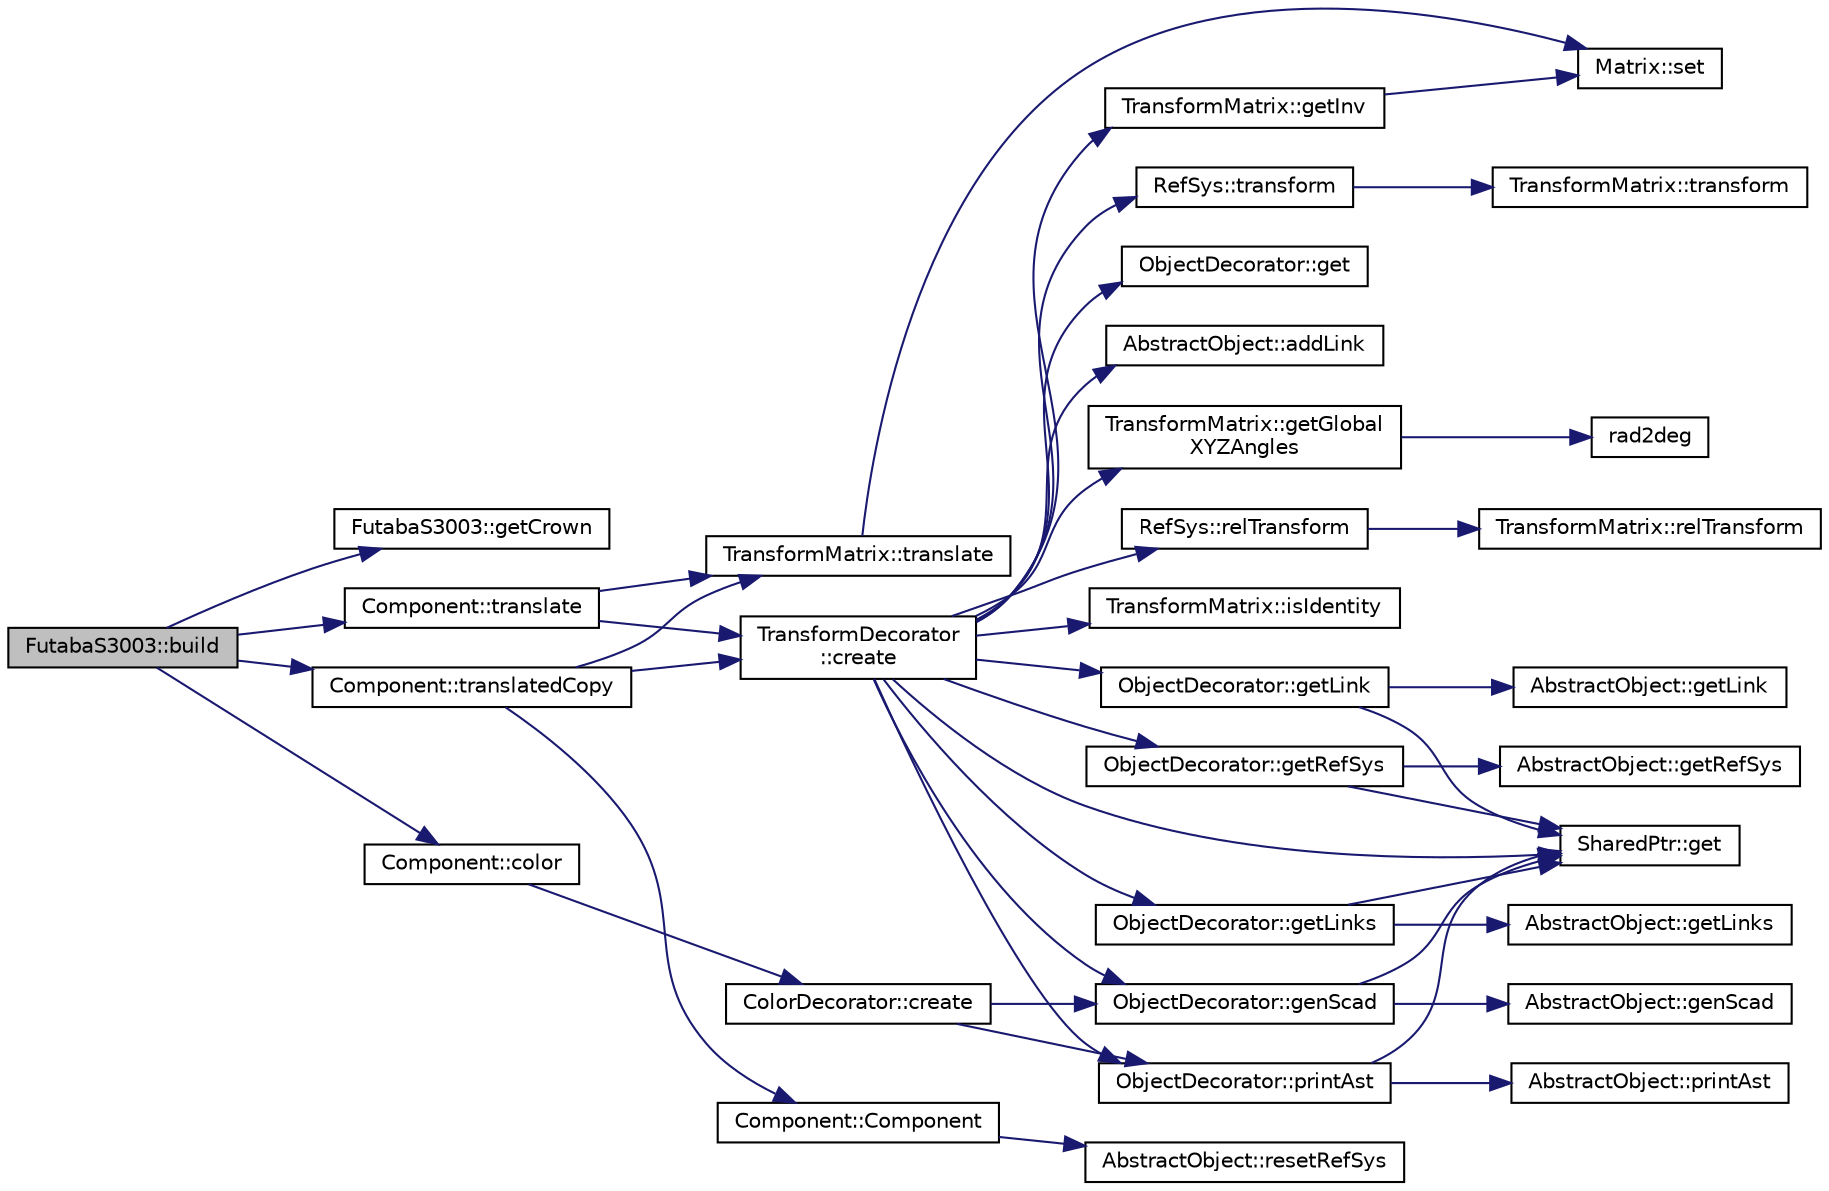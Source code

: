digraph "FutabaS3003::build"
{
  edge [fontname="Helvetica",fontsize="10",labelfontname="Helvetica",labelfontsize="10"];
  node [fontname="Helvetica",fontsize="10",shape=record];
  rankdir="LR";
  Node12 [label="FutabaS3003::build",height=0.2,width=0.4,color="black", fillcolor="grey75", style="filled", fontcolor="black"];
  Node12 -> Node13 [color="midnightblue",fontsize="10",style="solid",fontname="Helvetica"];
  Node13 [label="FutabaS3003::getCrown",height=0.2,width=0.4,color="black", fillcolor="white", style="filled",URL="$classFutabaS3003.html#abe872aedc329d45bf8956ba1c1a1cbaf",tooltip="returns a component only with the crown "];
  Node12 -> Node14 [color="midnightblue",fontsize="10",style="solid",fontname="Helvetica"];
  Node14 [label="Component::translate",height=0.2,width=0.4,color="black", fillcolor="white", style="filled",URL="$classComponent.html#a0df678527e9d0d65a749bbc5883a71af",tooltip="Translate the component. "];
  Node14 -> Node15 [color="midnightblue",fontsize="10",style="solid",fontname="Helvetica"];
  Node15 [label="TransformMatrix::translate",height=0.2,width=0.4,color="black", fillcolor="white", style="filled",URL="$classTransformMatrix.html#ae2b5dc7c41da84953f791e12e0b22964",tooltip="performs a translation "];
  Node15 -> Node16 [color="midnightblue",fontsize="10",style="solid",fontname="Helvetica"];
  Node16 [label="Matrix::set",height=0.2,width=0.4,color="black", fillcolor="white", style="filled",URL="$classMatrix.html#a820d3e49ffea766faf310729803e1df1"];
  Node14 -> Node17 [color="midnightblue",fontsize="10",style="solid",fontname="Helvetica"];
  Node17 [label="TransformDecorator\l::create",height=0.2,width=0.4,color="black", fillcolor="white", style="filled",URL="$classTransformDecorator.html#a0aa4971660b91bebb8ad53e682b00bd1",tooltip="Default factory method. "];
  Node17 -> Node18 [color="midnightblue",fontsize="10",style="solid",fontname="Helvetica"];
  Node18 [label="TransformMatrix::isIdentity",height=0.2,width=0.4,color="black", fillcolor="white", style="filled",URL="$classTransformMatrix.html#ae53e1d2436656a41d8689cd818a05f88",tooltip="checke if matrix equals identity "];
  Node17 -> Node19 [color="midnightblue",fontsize="10",style="solid",fontname="Helvetica"];
  Node19 [label="SharedPtr::get",height=0.2,width=0.4,color="black", fillcolor="white", style="filled",URL="$classSharedPtr.html#a49ccede7111c7d25c1b1752b8ede30f5",tooltip="Gets the pointer hold. "];
  Node17 -> Node20 [color="midnightblue",fontsize="10",style="solid",fontname="Helvetica"];
  Node20 [label="RefSys::relTransform",height=0.2,width=0.4,color="black", fillcolor="white", style="filled",URL="$classRefSys.html#a964c20355e817d51cc44f4370f41056f"];
  Node20 -> Node21 [color="midnightblue",fontsize="10",style="solid",fontname="Helvetica"];
  Node21 [label="TransformMatrix::relTransform",height=0.2,width=0.4,color="black", fillcolor="white", style="filled",URL="$classTransformMatrix.html#a2b8dd01bc118116b0ca134643a4b8cc9"];
  Node17 -> Node22 [color="midnightblue",fontsize="10",style="solid",fontname="Helvetica"];
  Node22 [label="TransformMatrix::getInv",height=0.2,width=0.4,color="black", fillcolor="white", style="filled",URL="$classTransformMatrix.html#a7011cfeea745ed89415a324c2a665a87"];
  Node22 -> Node16 [color="midnightblue",fontsize="10",style="solid",fontname="Helvetica"];
  Node17 -> Node23 [color="midnightblue",fontsize="10",style="solid",fontname="Helvetica"];
  Node23 [label="RefSys::transform",height=0.2,width=0.4,color="black", fillcolor="white", style="filled",URL="$classRefSys.html#a257068ba4a052c855587d334edec48ff",tooltip="Rotates the reference system This methods rotates the reference system with a rotational matrix..."];
  Node23 -> Node24 [color="midnightblue",fontsize="10",style="solid",fontname="Helvetica"];
  Node24 [label="TransformMatrix::transform",height=0.2,width=0.4,color="black", fillcolor="white", style="filled",URL="$classTransformMatrix.html#ae5e480c59e5afd8367cc456789d5f79d"];
  Node17 -> Node25 [color="midnightblue",fontsize="10",style="solid",fontname="Helvetica"];
  Node25 [label="ObjectDecorator::get",height=0.2,width=0.4,color="black", fillcolor="white", style="filled",URL="$classObjectDecorator.html#aff1b42075a10ee6b0cca6abaa3423bcd",tooltip="Get the internally hold pointer. Const version. "];
  Node17 -> Node26 [color="midnightblue",fontsize="10",style="solid",fontname="Helvetica"];
  Node26 [label="AbstractObject::addLink",height=0.2,width=0.4,color="black", fillcolor="white", style="filled",URL="$classAbstractObject.html#afeb1ed691f3127374a16d0a3297f6917",tooltip="Adds a Link to the system. System of the Link. "];
  Node17 -> Node27 [color="midnightblue",fontsize="10",style="solid",fontname="Helvetica"];
  Node27 [label="TransformMatrix::getGlobal\lXYZAngles",height=0.2,width=0.4,color="black", fillcolor="white", style="filled",URL="$classTransformMatrix.html#a4f4d068778049c7ae999ffe8fad91fde",tooltip="Gets the rotation angles about the fixed axes x,y,z. Obtains the rotation angles about the fixed x..."];
  Node27 -> Node28 [color="midnightblue",fontsize="10",style="solid",fontname="Helvetica"];
  Node28 [label="rad2deg",height=0.2,width=0.4,color="black", fillcolor="white", style="filled",URL="$Math_8h.html#a638b7a3259334d9389d4dcb31cb7dfea"];
  Node17 -> Node29 [color="midnightblue",fontsize="10",style="solid",fontname="Helvetica"];
  Node29 [label="ObjectDecorator::genScad",height=0.2,width=0.4,color="black", fillcolor="white", style="filled",URL="$classObjectDecorator.html#a50d55a263f5ef6b1b847d59d42456be0",tooltip="Generate SCAD output for this object. "];
  Node29 -> Node19 [color="midnightblue",fontsize="10",style="solid",fontname="Helvetica"];
  Node29 -> Node30 [color="midnightblue",fontsize="10",style="solid",fontname="Helvetica"];
  Node30 [label="AbstractObject::genScad",height=0.2,width=0.4,color="black", fillcolor="white", style="filled",URL="$classAbstractObject.html#a6a649119224b5b664e68b324106f8a1b",tooltip="Generate SCAD output for this object. "];
  Node17 -> Node31 [color="midnightblue",fontsize="10",style="solid",fontname="Helvetica"];
  Node31 [label="ObjectDecorator::printAst",height=0.2,width=0.4,color="black", fillcolor="white", style="filled",URL="$classObjectDecorator.html#a5f5a5584f87beb6f8e7c88c941a1a464",tooltip="Generate AST output for this object. "];
  Node31 -> Node19 [color="midnightblue",fontsize="10",style="solid",fontname="Helvetica"];
  Node31 -> Node32 [color="midnightblue",fontsize="10",style="solid",fontname="Helvetica"];
  Node32 [label="AbstractObject::printAst",height=0.2,width=0.4,color="black", fillcolor="white", style="filled",URL="$classAbstractObject.html#afe4637952e9d1dd3af11d29010beaa9d",tooltip="Generate AST output for this object. "];
  Node17 -> Node33 [color="midnightblue",fontsize="10",style="solid",fontname="Helvetica"];
  Node33 [label="ObjectDecorator::getRefSys",height=0.2,width=0.4,color="black", fillcolor="white", style="filled",URL="$classObjectDecorator.html#ae730b62d7a577c130ff49300433016aa"];
  Node33 -> Node19 [color="midnightblue",fontsize="10",style="solid",fontname="Helvetica"];
  Node33 -> Node34 [color="midnightblue",fontsize="10",style="solid",fontname="Helvetica"];
  Node34 [label="AbstractObject::getRefSys",height=0.2,width=0.4,color="black", fillcolor="white", style="filled",URL="$classAbstractObject.html#ad7e95ecc03215458c2587cca04cc8f4a"];
  Node17 -> Node35 [color="midnightblue",fontsize="10",style="solid",fontname="Helvetica"];
  Node35 [label="ObjectDecorator::getLinks",height=0.2,width=0.4,color="black", fillcolor="white", style="filled",URL="$classObjectDecorator.html#a2ecf6bc1b1c7f501d7183a26ce1b2e64"];
  Node35 -> Node19 [color="midnightblue",fontsize="10",style="solid",fontname="Helvetica"];
  Node35 -> Node36 [color="midnightblue",fontsize="10",style="solid",fontname="Helvetica"];
  Node36 [label="AbstractObject::getLinks",height=0.2,width=0.4,color="black", fillcolor="white", style="filled",URL="$classAbstractObject.html#ab4a27c53cbbaf5338d731d8859d31067"];
  Node17 -> Node37 [color="midnightblue",fontsize="10",style="solid",fontname="Helvetica"];
  Node37 [label="ObjectDecorator::getLink",height=0.2,width=0.4,color="black", fillcolor="white", style="filled",URL="$classObjectDecorator.html#a6d5d7a5d6ba13608c5399c9a0718c8ba"];
  Node37 -> Node19 [color="midnightblue",fontsize="10",style="solid",fontname="Helvetica"];
  Node37 -> Node38 [color="midnightblue",fontsize="10",style="solid",fontname="Helvetica"];
  Node38 [label="AbstractObject::getLink",height=0.2,width=0.4,color="black", fillcolor="white", style="filled",URL="$classAbstractObject.html#aacc0185c2f8d24721e09e9b56a03d528"];
  Node12 -> Node39 [color="midnightblue",fontsize="10",style="solid",fontname="Helvetica"];
  Node39 [label="Component::translatedCopy",height=0.2,width=0.4,color="black", fillcolor="white", style="filled",URL="$classComponent.html#a9b25cc8e1420561130218b7c360eab67",tooltip="Translate the component. "];
  Node39 -> Node15 [color="midnightblue",fontsize="10",style="solid",fontname="Helvetica"];
  Node39 -> Node40 [color="midnightblue",fontsize="10",style="solid",fontname="Helvetica"];
  Node40 [label="Component::Component",height=0.2,width=0.4,color="black", fillcolor="white", style="filled",URL="$classComponent.html#a8775db6d1a2c1afc2e77cd3c8f39da6f",tooltip="Default constructor. "];
  Node40 -> Node41 [color="midnightblue",fontsize="10",style="solid",fontname="Helvetica"];
  Node41 [label="AbstractObject::resetRefSys",height=0.2,width=0.4,color="black", fillcolor="white", style="filled",URL="$classAbstractObject.html#a5c6b81512c95f040f1d31dd65d4b3d57"];
  Node39 -> Node17 [color="midnightblue",fontsize="10",style="solid",fontname="Helvetica"];
  Node12 -> Node42 [color="midnightblue",fontsize="10",style="solid",fontname="Helvetica"];
  Node42 [label="Component::color",height=0.2,width=0.4,color="black", fillcolor="white", style="filled",URL="$classComponent.html#a2a09a1cc2732ab4ab42c10d36f6b8b6d",tooltip="Color the component. "];
  Node42 -> Node43 [color="midnightblue",fontsize="10",style="solid",fontname="Helvetica"];
  Node43 [label="ColorDecorator::create",height=0.2,width=0.4,color="black", fillcolor="white", style="filled",URL="$classColorDecorator.html#a74543bab1e3775280099b43d9d124c6a",tooltip="Default factory method. "];
  Node43 -> Node29 [color="midnightblue",fontsize="10",style="solid",fontname="Helvetica"];
  Node43 -> Node31 [color="midnightblue",fontsize="10",style="solid",fontname="Helvetica"];
}

